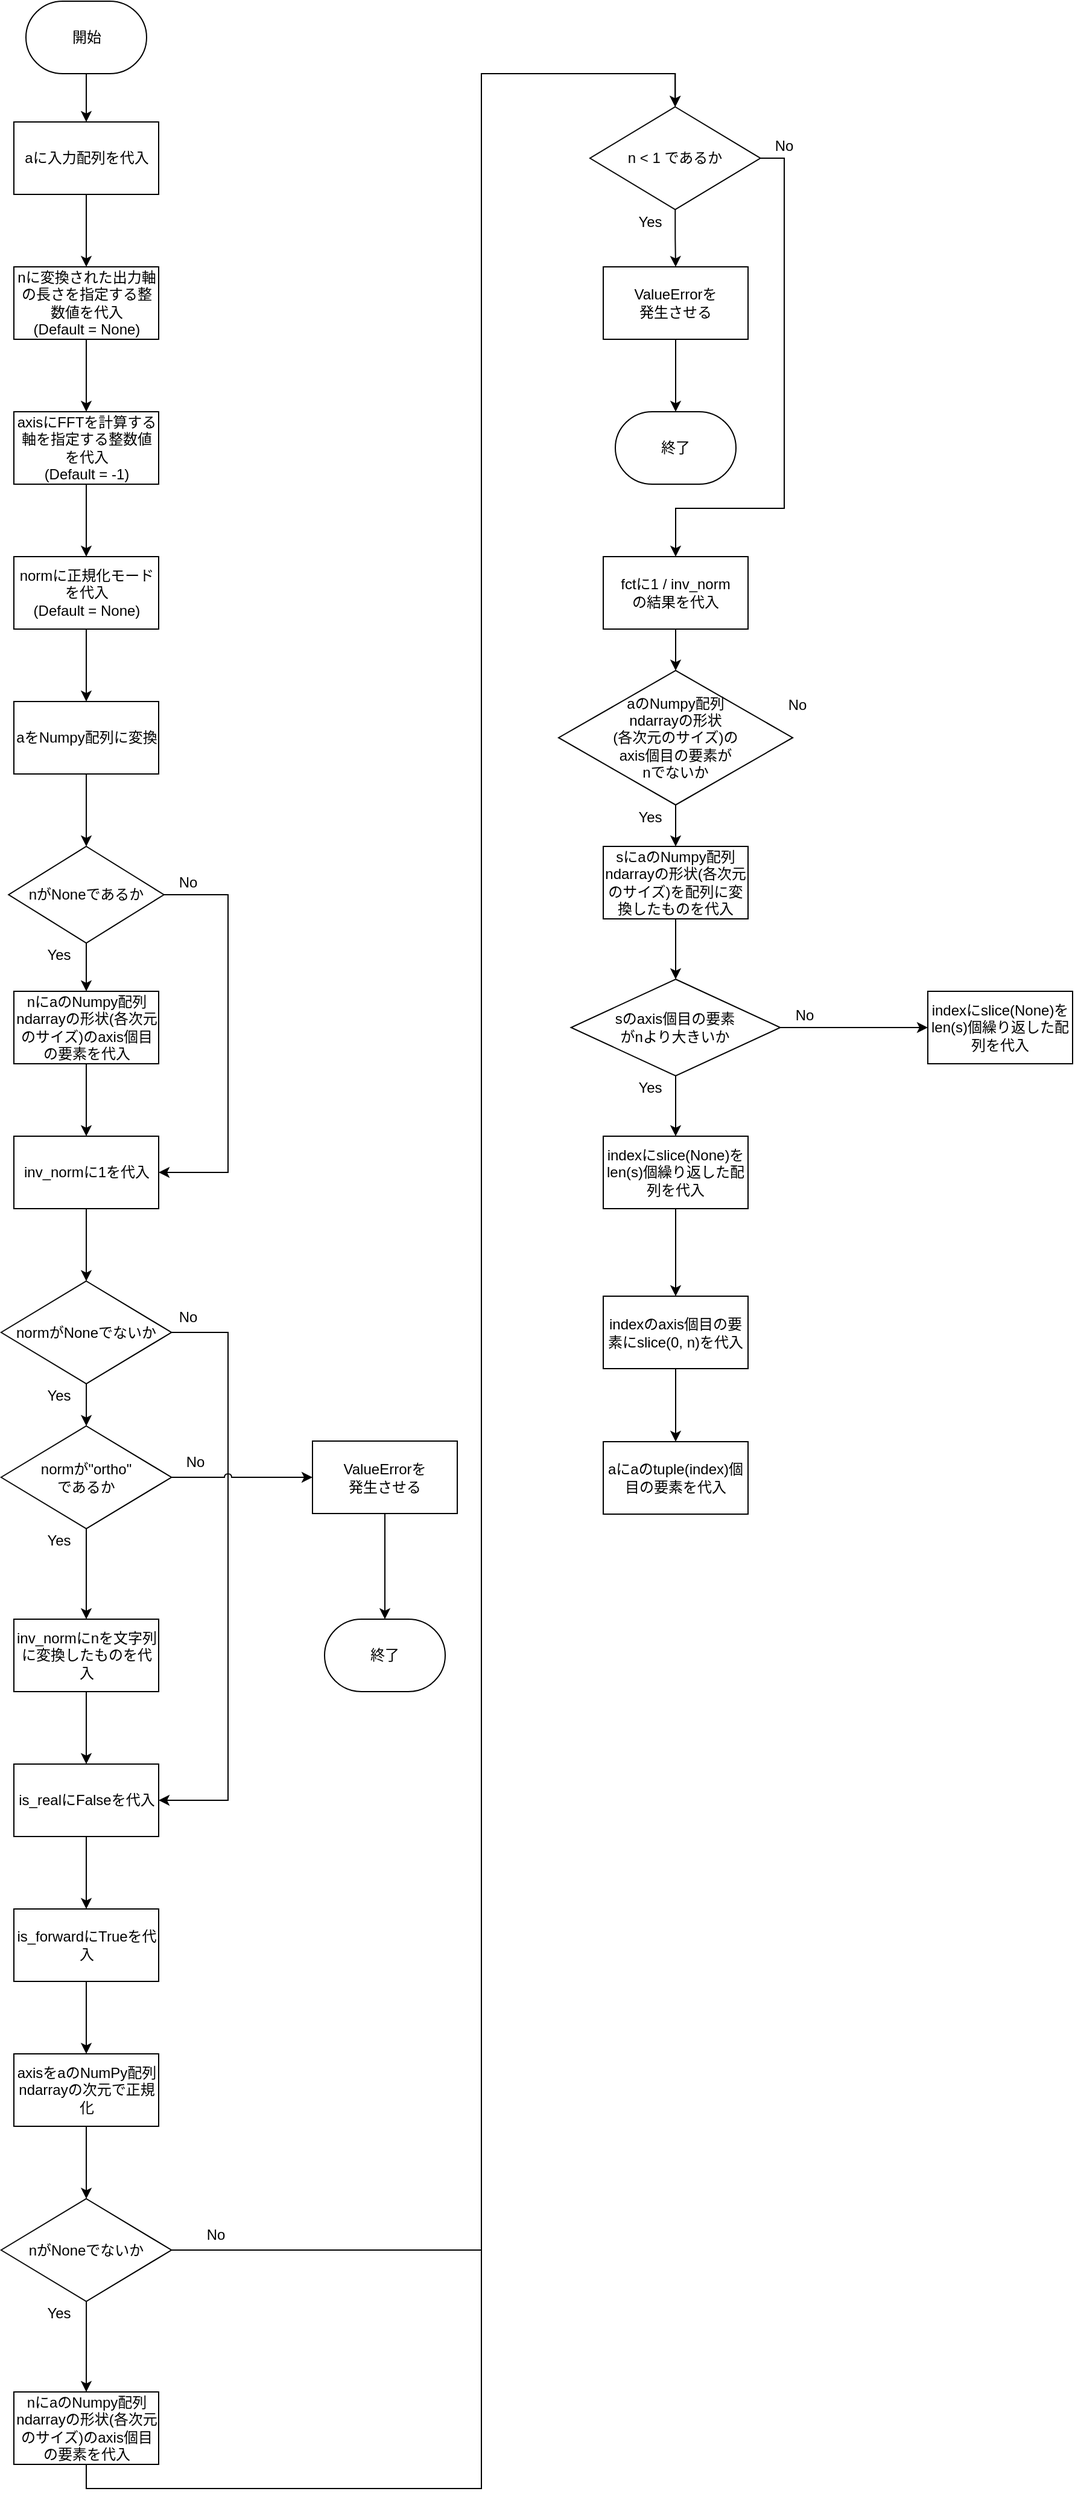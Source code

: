 <mxfile version="13.7.5" type="github">
  <diagram id="4SzmiEqQ7drfHOVqqRY8" name="ページ1">
    <mxGraphModel dx="1021" dy="581" grid="1" gridSize="10" guides="1" tooltips="1" connect="1" arrows="1" fold="1" page="1" pageScale="1" pageWidth="1654" pageHeight="2336" math="0" shadow="0">
      <root>
        <mxCell id="0" />
        <mxCell id="1" parent="0" />
        <mxCell id="G6NK2Zfw-yr9_gnZrluK-16" style="edgeStyle=orthogonalEdgeStyle;rounded=0;orthogonalLoop=1;jettySize=auto;html=1;entryX=0.5;entryY=0;entryDx=0;entryDy=0;strokeWidth=1;fontSize=12;" parent="1" source="G6NK2Zfw-yr9_gnZrluK-1" target="G6NK2Zfw-yr9_gnZrluK-14" edge="1">
          <mxGeometry relative="1" as="geometry" />
        </mxCell>
        <mxCell id="G6NK2Zfw-yr9_gnZrluK-1" value="開始" style="strokeWidth=1;html=1;shape=mxgraph.flowchart.terminator;whiteSpace=wrap;align=center;fontSize=12;" parent="1" vertex="1">
          <mxGeometry x="92.5" y="20" width="100" height="60" as="geometry" />
        </mxCell>
        <mxCell id="G6NK2Zfw-yr9_gnZrluK-12" style="edgeStyle=orthogonalEdgeStyle;rounded=0;orthogonalLoop=1;jettySize=auto;html=1;entryX=0.5;entryY=0;entryDx=0;entryDy=0;entryPerimeter=0;strokeWidth=1;fontSize=12;" parent="1" source="G6NK2Zfw-yr9_gnZrluK-7" target="G6NK2Zfw-yr9_gnZrluK-11" edge="1">
          <mxGeometry relative="1" as="geometry" />
        </mxCell>
        <mxCell id="G6NK2Zfw-yr9_gnZrluK-7" value="aをNumpy配列に変換" style="rounded=0;whiteSpace=wrap;html=1;strokeWidth=1;fontSize=12;" parent="1" vertex="1">
          <mxGeometry x="82.5" y="600" width="120" height="60" as="geometry" />
        </mxCell>
        <mxCell id="G6NK2Zfw-yr9_gnZrluK-29" style="edgeStyle=orthogonalEdgeStyle;rounded=0;orthogonalLoop=1;jettySize=auto;html=1;entryX=0.5;entryY=0;entryDx=0;entryDy=0;strokeWidth=1;fontSize=12;" parent="1" source="G6NK2Zfw-yr9_gnZrluK-11" target="G6NK2Zfw-yr9_gnZrluK-28" edge="1">
          <mxGeometry relative="1" as="geometry" />
        </mxCell>
        <mxCell id="DTMjtAI88cDE44Hb-UYE-17" style="edgeStyle=orthogonalEdgeStyle;rounded=0;jumpStyle=arc;orthogonalLoop=1;jettySize=auto;html=1;entryX=1;entryY=0.5;entryDx=0;entryDy=0;strokeWidth=1;fontSize=12;exitX=1;exitY=0.5;exitDx=0;exitDy=0;exitPerimeter=0;" parent="1" source="G6NK2Zfw-yr9_gnZrluK-11" target="G6NK2Zfw-yr9_gnZrluK-31" edge="1">
          <mxGeometry relative="1" as="geometry">
            <Array as="points">
              <mxPoint x="260" y="760" />
              <mxPoint x="260" y="990" />
            </Array>
          </mxGeometry>
        </mxCell>
        <mxCell id="G6NK2Zfw-yr9_gnZrluK-11" value="nがNoneであるか" style="strokeWidth=1;html=1;shape=mxgraph.flowchart.decision;whiteSpace=wrap;align=center;fontSize=12;" parent="1" vertex="1">
          <mxGeometry x="78.14" y="720" width="128.75" height="80" as="geometry" />
        </mxCell>
        <mxCell id="G6NK2Zfw-yr9_gnZrluK-17" style="edgeStyle=orthogonalEdgeStyle;rounded=0;orthogonalLoop=1;jettySize=auto;html=1;entryX=0.5;entryY=0;entryDx=0;entryDy=0;strokeWidth=1;fontSize=12;" parent="1" source="G6NK2Zfw-yr9_gnZrluK-14" target="G6NK2Zfw-yr9_gnZrluK-15" edge="1">
          <mxGeometry relative="1" as="geometry" />
        </mxCell>
        <mxCell id="G6NK2Zfw-yr9_gnZrluK-14" value="aに入力配列を代入" style="rounded=0;whiteSpace=wrap;html=1;align=center;strokeWidth=1;fontSize=12;" parent="1" vertex="1">
          <mxGeometry x="82.5" y="120" width="120" height="60" as="geometry" />
        </mxCell>
        <mxCell id="G6NK2Zfw-yr9_gnZrluK-22" style="edgeStyle=orthogonalEdgeStyle;rounded=0;orthogonalLoop=1;jettySize=auto;html=1;entryX=0.5;entryY=0;entryDx=0;entryDy=0;strokeWidth=1;fontSize=12;" parent="1" source="G6NK2Zfw-yr9_gnZrluK-15" target="G6NK2Zfw-yr9_gnZrluK-18" edge="1">
          <mxGeometry relative="1" as="geometry" />
        </mxCell>
        <mxCell id="G6NK2Zfw-yr9_gnZrluK-15" value="nに変換された出力軸の長さを指定する整数値を代入&lt;br style=&quot;font-size: 12px;&quot;&gt;(Default = None)" style="rounded=0;whiteSpace=wrap;html=1;align=center;strokeWidth=1;fontSize=12;" parent="1" vertex="1">
          <mxGeometry x="82.51" y="240" width="120" height="60" as="geometry" />
        </mxCell>
        <mxCell id="G6NK2Zfw-yr9_gnZrluK-25" style="edgeStyle=orthogonalEdgeStyle;rounded=0;orthogonalLoop=1;jettySize=auto;html=1;entryX=0.5;entryY=0;entryDx=0;entryDy=0;strokeWidth=1;fontSize=12;" parent="1" source="G6NK2Zfw-yr9_gnZrluK-18" target="G6NK2Zfw-yr9_gnZrluK-19" edge="1">
          <mxGeometry relative="1" as="geometry" />
        </mxCell>
        <mxCell id="G6NK2Zfw-yr9_gnZrluK-18" value="axisにFFTを計算する軸を指定する整数値を代入&lt;br style=&quot;font-size: 12px;&quot;&gt;(Default = -1)" style="rounded=0;whiteSpace=wrap;html=1;align=center;strokeWidth=1;fontSize=12;" parent="1" vertex="1">
          <mxGeometry x="82.5" y="360" width="120" height="60" as="geometry" />
        </mxCell>
        <mxCell id="G6NK2Zfw-yr9_gnZrluK-27" style="edgeStyle=orthogonalEdgeStyle;rounded=0;orthogonalLoop=1;jettySize=auto;html=1;entryX=0.5;entryY=0;entryDx=0;entryDy=0;strokeWidth=1;fontSize=12;" parent="1" source="G6NK2Zfw-yr9_gnZrluK-19" target="G6NK2Zfw-yr9_gnZrluK-7" edge="1">
          <mxGeometry relative="1" as="geometry" />
        </mxCell>
        <mxCell id="G6NK2Zfw-yr9_gnZrluK-19" value="normに正規化モードを代入&lt;br style=&quot;font-size: 12px;&quot;&gt;(Default = None)" style="rounded=0;whiteSpace=wrap;html=1;align=center;strokeWidth=1;fontSize=12;" parent="1" vertex="1">
          <mxGeometry x="82.5" y="480" width="120" height="60" as="geometry" />
        </mxCell>
        <mxCell id="G6NK2Zfw-yr9_gnZrluK-32" style="edgeStyle=orthogonalEdgeStyle;rounded=0;orthogonalLoop=1;jettySize=auto;html=1;entryX=0.5;entryY=0;entryDx=0;entryDy=0;strokeWidth=1;fontSize=12;" parent="1" source="G6NK2Zfw-yr9_gnZrluK-28" target="G6NK2Zfw-yr9_gnZrluK-31" edge="1">
          <mxGeometry relative="1" as="geometry" />
        </mxCell>
        <mxCell id="G6NK2Zfw-yr9_gnZrluK-28" value="nにaのNumpy配列ndarrayの形状(各次元のサイズ)のaxis個目の要素を代入" style="rounded=0;whiteSpace=wrap;html=1;align=center;strokeWidth=1;fontSize=12;" parent="1" vertex="1">
          <mxGeometry x="82.51" y="840" width="120" height="60" as="geometry" />
        </mxCell>
        <mxCell id="G6NK2Zfw-yr9_gnZrluK-30" value="Yes" style="text;html=1;strokeColor=none;fillColor=none;align=center;verticalAlign=middle;whiteSpace=wrap;rounded=0;strokeWidth=1;" parent="1" vertex="1">
          <mxGeometry x="100" y="800" width="40" height="20" as="geometry" />
        </mxCell>
        <mxCell id="G6NK2Zfw-yr9_gnZrluK-35" style="edgeStyle=orthogonalEdgeStyle;rounded=0;orthogonalLoop=1;jettySize=auto;html=1;entryX=0.5;entryY=0;entryDx=0;entryDy=0;entryPerimeter=0;strokeWidth=1;fontSize=12;" parent="1" source="G6NK2Zfw-yr9_gnZrluK-31" target="G6NK2Zfw-yr9_gnZrluK-33" edge="1">
          <mxGeometry relative="1" as="geometry" />
        </mxCell>
        <mxCell id="G6NK2Zfw-yr9_gnZrluK-31" value="&lt;span style=&quot;font-size: 12px;&quot;&gt;inv_normに1を代入&lt;/span&gt;" style="rounded=0;whiteSpace=wrap;html=1;align=center;strokeWidth=1;fontSize=12;fontStyle=0" parent="1" vertex="1">
          <mxGeometry x="82.51" y="960" width="120" height="60" as="geometry" />
        </mxCell>
        <mxCell id="DTMjtAI88cDE44Hb-UYE-11" value="" style="edgeStyle=orthogonalEdgeStyle;curved=1;rounded=0;jumpStyle=arc;orthogonalLoop=1;jettySize=auto;html=1;strokeWidth=1;fontSize=12;" parent="1" source="G6NK2Zfw-yr9_gnZrluK-33" target="DTMjtAI88cDE44Hb-UYE-1" edge="1">
          <mxGeometry relative="1" as="geometry" />
        </mxCell>
        <mxCell id="DTMjtAI88cDE44Hb-UYE-13" style="edgeStyle=orthogonalEdgeStyle;rounded=0;jumpStyle=arc;orthogonalLoop=1;jettySize=auto;html=1;entryX=1;entryY=0.5;entryDx=0;entryDy=0;strokeWidth=1;fontSize=12;exitX=1;exitY=0.5;exitDx=0;exitDy=0;exitPerimeter=0;" parent="1" source="G6NK2Zfw-yr9_gnZrluK-33" target="V38NZZYtjoJMfkaua9qU-11" edge="1">
          <mxGeometry relative="1" as="geometry">
            <Array as="points">
              <mxPoint x="260" y="1123" />
              <mxPoint x="260" y="1510" />
            </Array>
          </mxGeometry>
        </mxCell>
        <mxCell id="G6NK2Zfw-yr9_gnZrluK-33" value="normがNoneでないか" style="strokeWidth=1;html=1;shape=mxgraph.flowchart.decision;whiteSpace=wrap;align=center;fontSize=12;" parent="1" vertex="1">
          <mxGeometry x="71.89" y="1080" width="141.25" height="85" as="geometry" />
        </mxCell>
        <mxCell id="G6NK2Zfw-yr9_gnZrluK-39" value="Yes" style="text;html=1;strokeColor=none;fillColor=none;align=center;verticalAlign=middle;whiteSpace=wrap;rounded=0;strokeWidth=1;" parent="1" vertex="1">
          <mxGeometry x="100" y="1165" width="40" height="20" as="geometry" />
        </mxCell>
        <mxCell id="G6NK2Zfw-yr9_gnZrluK-40" value="Yes" style="text;html=1;strokeColor=none;fillColor=none;align=center;verticalAlign=middle;whiteSpace=wrap;rounded=0;strokeWidth=1;" parent="1" vertex="1">
          <mxGeometry x="100" y="1285" width="40" height="20" as="geometry" />
        </mxCell>
        <mxCell id="DsPjFmS-Iu0r8D44KtKZ-2" style="edgeStyle=orthogonalEdgeStyle;rounded=0;orthogonalLoop=1;jettySize=auto;html=1;strokeWidth=1;fontSize=12;" parent="1" source="G6NK2Zfw-yr9_gnZrluK-41" target="V38NZZYtjoJMfkaua9qU-11" edge="1">
          <mxGeometry relative="1" as="geometry" />
        </mxCell>
        <mxCell id="G6NK2Zfw-yr9_gnZrluK-41" value="inv_normにnを文字列に変換したものを代入" style="rounded=0;whiteSpace=wrap;html=1;align=center;strokeWidth=1;fontSize=12;" parent="1" vertex="1">
          <mxGeometry x="82.51" y="1360" width="120" height="60" as="geometry" />
        </mxCell>
        <mxCell id="V38NZZYtjoJMfkaua9qU-3" value="No" style="text;html=1;strokeColor=none;fillColor=none;align=center;verticalAlign=middle;whiteSpace=wrap;rounded=0;strokeWidth=1;" parent="1" vertex="1">
          <mxGeometry x="206.89" y="740" width="40" height="20" as="geometry" />
        </mxCell>
        <mxCell id="V38NZZYtjoJMfkaua9qU-7" value="No" style="text;html=1;strokeColor=none;fillColor=none;align=center;verticalAlign=middle;whiteSpace=wrap;rounded=0;strokeWidth=1;" parent="1" vertex="1">
          <mxGeometry x="206.89" y="1100" width="40" height="20" as="geometry" />
        </mxCell>
        <mxCell id="V38NZZYtjoJMfkaua9qU-8" value="No" style="text;html=1;strokeColor=none;fillColor=none;align=center;verticalAlign=middle;whiteSpace=wrap;rounded=0;strokeWidth=1;" parent="1" vertex="1">
          <mxGeometry x="213.13" y="1220" width="40" height="20" as="geometry" />
        </mxCell>
        <mxCell id="k9I6KooZx5t5noIyQbYj-2" style="edgeStyle=orthogonalEdgeStyle;rounded=0;orthogonalLoop=1;jettySize=auto;html=1;" edge="1" parent="1" source="V38NZZYtjoJMfkaua9qU-11" target="k9I6KooZx5t5noIyQbYj-1">
          <mxGeometry relative="1" as="geometry" />
        </mxCell>
        <mxCell id="V38NZZYtjoJMfkaua9qU-11" value="is_realにFalseを代入" style="rounded=0;whiteSpace=wrap;html=1;strokeWidth=1;fontSize=12;" parent="1" vertex="1">
          <mxGeometry x="82.51" y="1480" width="120" height="60" as="geometry" />
        </mxCell>
        <mxCell id="DTMjtAI88cDE44Hb-UYE-2" style="edgeStyle=orthogonalEdgeStyle;rounded=0;orthogonalLoop=1;jettySize=auto;html=1;entryX=0.5;entryY=0;entryDx=0;entryDy=0;fontSize=12;exitX=0.5;exitY=1;exitDx=0;exitDy=0;exitPerimeter=0;strokeWidth=1;" parent="1" source="DTMjtAI88cDE44Hb-UYE-1" target="G6NK2Zfw-yr9_gnZrluK-41" edge="1">
          <mxGeometry relative="1" as="geometry" />
        </mxCell>
        <mxCell id="DTMjtAI88cDE44Hb-UYE-14" style="edgeStyle=orthogonalEdgeStyle;rounded=0;jumpStyle=arc;orthogonalLoop=1;jettySize=auto;html=1;entryX=0;entryY=0.5;entryDx=0;entryDy=0;strokeWidth=1;fontSize=12;" parent="1" source="DTMjtAI88cDE44Hb-UYE-1" target="DTMjtAI88cDE44Hb-UYE-4" edge="1">
          <mxGeometry relative="1" as="geometry" />
        </mxCell>
        <mxCell id="DTMjtAI88cDE44Hb-UYE-1" value="normが&quot;ortho&quot;&lt;br&gt;であるか" style="strokeWidth=1;html=1;shape=mxgraph.flowchart.decision;whiteSpace=wrap;align=center;fontSize=12;" parent="1" vertex="1">
          <mxGeometry x="71.89" y="1200" width="141.25" height="85" as="geometry" />
        </mxCell>
        <mxCell id="DTMjtAI88cDE44Hb-UYE-9" style="edgeStyle=orthogonalEdgeStyle;rounded=0;orthogonalLoop=1;jettySize=auto;html=1;fontSize=12;strokeWidth=1;" parent="1" source="DTMjtAI88cDE44Hb-UYE-4" target="DTMjtAI88cDE44Hb-UYE-8" edge="1">
          <mxGeometry relative="1" as="geometry" />
        </mxCell>
        <mxCell id="DTMjtAI88cDE44Hb-UYE-4" value="ValueErrorを&lt;br&gt;発生させる" style="rounded=0;whiteSpace=wrap;html=1;fontSize=12;fontStyle=0;strokeWidth=1;" parent="1" vertex="1">
          <mxGeometry x="330" y="1212.5" width="120" height="60" as="geometry" />
        </mxCell>
        <mxCell id="DTMjtAI88cDE44Hb-UYE-8" value="終了" style="strokeWidth=1;html=1;shape=mxgraph.flowchart.terminator;whiteSpace=wrap;fontSize=12;" parent="1" vertex="1">
          <mxGeometry x="340" y="1360" width="100" height="60" as="geometry" />
        </mxCell>
        <mxCell id="k9I6KooZx5t5noIyQbYj-4" style="edgeStyle=orthogonalEdgeStyle;rounded=0;orthogonalLoop=1;jettySize=auto;html=1;exitX=0.5;exitY=1;exitDx=0;exitDy=0;entryX=0.5;entryY=0;entryDx=0;entryDy=0;" edge="1" parent="1" source="k9I6KooZx5t5noIyQbYj-1" target="k9I6KooZx5t5noIyQbYj-3">
          <mxGeometry relative="1" as="geometry" />
        </mxCell>
        <mxCell id="k9I6KooZx5t5noIyQbYj-1" value="is_forwardにTrueを代入" style="rounded=0;whiteSpace=wrap;html=1;" vertex="1" parent="1">
          <mxGeometry x="82.51" y="1600" width="120" height="60" as="geometry" />
        </mxCell>
        <mxCell id="k9I6KooZx5t5noIyQbYj-8" style="edgeStyle=orthogonalEdgeStyle;rounded=0;orthogonalLoop=1;jettySize=auto;html=1;" edge="1" parent="1" source="k9I6KooZx5t5noIyQbYj-3" target="k9I6KooZx5t5noIyQbYj-5">
          <mxGeometry relative="1" as="geometry" />
        </mxCell>
        <mxCell id="k9I6KooZx5t5noIyQbYj-3" value="axisをaのNumPy配列ndarrayの次元で正規化" style="rounded=0;whiteSpace=wrap;html=1;" vertex="1" parent="1">
          <mxGeometry x="82.51" y="1720" width="120" height="60" as="geometry" />
        </mxCell>
        <mxCell id="k9I6KooZx5t5noIyQbYj-9" style="edgeStyle=orthogonalEdgeStyle;rounded=0;orthogonalLoop=1;jettySize=auto;html=1;entryX=0.5;entryY=0;entryDx=0;entryDy=0;" edge="1" parent="1" source="k9I6KooZx5t5noIyQbYj-5" target="k9I6KooZx5t5noIyQbYj-7">
          <mxGeometry relative="1" as="geometry" />
        </mxCell>
        <mxCell id="k9I6KooZx5t5noIyQbYj-16" style="edgeStyle=orthogonalEdgeStyle;rounded=0;orthogonalLoop=1;jettySize=auto;html=1;entryX=0.5;entryY=0;entryDx=0;entryDy=0;entryPerimeter=0;" edge="1" parent="1" source="k9I6KooZx5t5noIyQbYj-5" target="k9I6KooZx5t5noIyQbYj-14">
          <mxGeometry relative="1" as="geometry">
            <Array as="points">
              <mxPoint x="470" y="1883" />
              <mxPoint x="470" y="80" />
              <mxPoint x="631" y="80" />
            </Array>
          </mxGeometry>
        </mxCell>
        <mxCell id="k9I6KooZx5t5noIyQbYj-5" value="nがNoneでないか" style="strokeWidth=1;html=1;shape=mxgraph.flowchart.decision;whiteSpace=wrap;align=center;fontSize=12;" vertex="1" parent="1">
          <mxGeometry x="71.88" y="1840" width="141.25" height="85" as="geometry" />
        </mxCell>
        <mxCell id="k9I6KooZx5t5noIyQbYj-15" style="edgeStyle=orthogonalEdgeStyle;rounded=0;orthogonalLoop=1;jettySize=auto;html=1;entryX=0.5;entryY=0;entryDx=0;entryDy=0;entryPerimeter=0;exitX=0.5;exitY=1;exitDx=0;exitDy=0;" edge="1" parent="1" source="k9I6KooZx5t5noIyQbYj-7" target="k9I6KooZx5t5noIyQbYj-14">
          <mxGeometry relative="1" as="geometry">
            <Array as="points">
              <mxPoint x="143" y="2080" />
              <mxPoint x="470" y="2080" />
              <mxPoint x="470" y="80" />
              <mxPoint x="631" y="80" />
            </Array>
          </mxGeometry>
        </mxCell>
        <mxCell id="k9I6KooZx5t5noIyQbYj-7" value="nにaのNumpy配列ndarrayの形状(各次元のサイズ)のaxis個目の要素を代入" style="rounded=0;whiteSpace=wrap;html=1;align=center;strokeWidth=1;fontSize=12;" vertex="1" parent="1">
          <mxGeometry x="82.5" y="2000" width="120" height="60" as="geometry" />
        </mxCell>
        <mxCell id="k9I6KooZx5t5noIyQbYj-10" value="Yes" style="text;html=1;strokeColor=none;fillColor=none;align=center;verticalAlign=middle;whiteSpace=wrap;rounded=0;strokeWidth=1;" vertex="1" parent="1">
          <mxGeometry x="100" y="1925" width="40" height="20" as="geometry" />
        </mxCell>
        <mxCell id="k9I6KooZx5t5noIyQbYj-11" value="No" style="text;html=1;strokeColor=none;fillColor=none;align=center;verticalAlign=middle;whiteSpace=wrap;rounded=0;strokeWidth=1;" vertex="1" parent="1">
          <mxGeometry x="230" y="1860" width="40" height="20" as="geometry" />
        </mxCell>
        <mxCell id="k9I6KooZx5t5noIyQbYj-20" style="edgeStyle=orthogonalEdgeStyle;rounded=0;orthogonalLoop=1;jettySize=auto;html=1;" edge="1" parent="1" source="k9I6KooZx5t5noIyQbYj-14" target="k9I6KooZx5t5noIyQbYj-18">
          <mxGeometry relative="1" as="geometry" />
        </mxCell>
        <mxCell id="k9I6KooZx5t5noIyQbYj-23" style="edgeStyle=orthogonalEdgeStyle;rounded=0;orthogonalLoop=1;jettySize=auto;html=1;entryX=0.5;entryY=0;entryDx=0;entryDy=0;exitX=1;exitY=0.5;exitDx=0;exitDy=0;exitPerimeter=0;" edge="1" parent="1" source="k9I6KooZx5t5noIyQbYj-14" target="k9I6KooZx5t5noIyQbYj-22">
          <mxGeometry relative="1" as="geometry">
            <Array as="points">
              <mxPoint x="721" y="150" />
              <mxPoint x="721" y="440" />
              <mxPoint x="631" y="440" />
            </Array>
          </mxGeometry>
        </mxCell>
        <mxCell id="k9I6KooZx5t5noIyQbYj-14" value="n &amp;lt; 1 であるか" style="strokeWidth=1;html=1;shape=mxgraph.flowchart.decision;whiteSpace=wrap;align=center;fontSize=12;" vertex="1" parent="1">
          <mxGeometry x="560" y="107.5" width="141.25" height="85" as="geometry" />
        </mxCell>
        <mxCell id="k9I6KooZx5t5noIyQbYj-21" style="edgeStyle=orthogonalEdgeStyle;rounded=0;orthogonalLoop=1;jettySize=auto;html=1;" edge="1" parent="1" source="k9I6KooZx5t5noIyQbYj-18" target="k9I6KooZx5t5noIyQbYj-19">
          <mxGeometry relative="1" as="geometry" />
        </mxCell>
        <mxCell id="k9I6KooZx5t5noIyQbYj-18" value="&lt;span&gt;ValueErrorを&lt;/span&gt;&lt;br&gt;&lt;span&gt;発生させる&lt;/span&gt;" style="rounded=0;whiteSpace=wrap;html=1;" vertex="1" parent="1">
          <mxGeometry x="571" y="240" width="120" height="60" as="geometry" />
        </mxCell>
        <mxCell id="k9I6KooZx5t5noIyQbYj-19" value="終了" style="strokeWidth=1;html=1;shape=mxgraph.flowchart.terminator;whiteSpace=wrap;fontSize=12;" vertex="1" parent="1">
          <mxGeometry x="581" y="360" width="100" height="60" as="geometry" />
        </mxCell>
        <mxCell id="k9I6KooZx5t5noIyQbYj-34" style="edgeStyle=orthogonalEdgeStyle;rounded=0;orthogonalLoop=1;jettySize=auto;html=1;" edge="1" parent="1" source="k9I6KooZx5t5noIyQbYj-22" target="k9I6KooZx5t5noIyQbYj-27">
          <mxGeometry relative="1" as="geometry" />
        </mxCell>
        <mxCell id="k9I6KooZx5t5noIyQbYj-22" value="fctに1 / inv_norm&lt;br&gt;の結果を代入" style="rounded=0;whiteSpace=wrap;html=1;" vertex="1" parent="1">
          <mxGeometry x="571" y="480" width="120" height="60" as="geometry" />
        </mxCell>
        <mxCell id="k9I6KooZx5t5noIyQbYj-25" value="Yes" style="text;html=1;strokeColor=none;fillColor=none;align=center;verticalAlign=middle;whiteSpace=wrap;rounded=0;strokeWidth=1;" vertex="1" parent="1">
          <mxGeometry x="590" y="192.5" width="40" height="20" as="geometry" />
        </mxCell>
        <mxCell id="k9I6KooZx5t5noIyQbYj-26" value="No" style="text;html=1;strokeColor=none;fillColor=none;align=center;verticalAlign=middle;whiteSpace=wrap;rounded=0;strokeWidth=1;" vertex="1" parent="1">
          <mxGeometry x="701.25" y="130" width="40" height="20" as="geometry" />
        </mxCell>
        <mxCell id="k9I6KooZx5t5noIyQbYj-32" style="edgeStyle=orthogonalEdgeStyle;rounded=0;orthogonalLoop=1;jettySize=auto;html=1;entryX=0.5;entryY=0;entryDx=0;entryDy=0;" edge="1" parent="1" source="k9I6KooZx5t5noIyQbYj-27" target="k9I6KooZx5t5noIyQbYj-30">
          <mxGeometry relative="1" as="geometry" />
        </mxCell>
        <mxCell id="k9I6KooZx5t5noIyQbYj-27" value="aのNumpy配列&lt;br&gt;ndarrayの形状&lt;br&gt;(各次元のサイズ)の&lt;br&gt;axis個目の要素が&lt;br&gt;nでないか" style="strokeWidth=1;html=1;shape=mxgraph.flowchart.decision;whiteSpace=wrap;align=center;fontSize=12;" vertex="1" parent="1">
          <mxGeometry x="534" y="574.37" width="194" height="111.25" as="geometry" />
        </mxCell>
        <mxCell id="k9I6KooZx5t5noIyQbYj-28" value="Yes" style="text;html=1;strokeColor=none;fillColor=none;align=center;verticalAlign=middle;whiteSpace=wrap;rounded=0;strokeWidth=1;" vertex="1" parent="1">
          <mxGeometry x="590" y="685.63" width="40" height="20" as="geometry" />
        </mxCell>
        <mxCell id="k9I6KooZx5t5noIyQbYj-29" value="No" style="text;html=1;strokeColor=none;fillColor=none;align=center;verticalAlign=middle;whiteSpace=wrap;rounded=0;strokeWidth=1;" vertex="1" parent="1">
          <mxGeometry x="712.25" y="592.5" width="40" height="20" as="geometry" />
        </mxCell>
        <mxCell id="k9I6KooZx5t5noIyQbYj-42" style="edgeStyle=orthogonalEdgeStyle;rounded=0;orthogonalLoop=1;jettySize=auto;html=1;entryX=0.5;entryY=0;entryDx=0;entryDy=0;entryPerimeter=0;" edge="1" parent="1" source="k9I6KooZx5t5noIyQbYj-30" target="k9I6KooZx5t5noIyQbYj-35">
          <mxGeometry relative="1" as="geometry" />
        </mxCell>
        <mxCell id="k9I6KooZx5t5noIyQbYj-30" value="sにaのNumpy配列ndarrayの形状(各次元のサイズ)を配列に変換したものを代入" style="rounded=0;whiteSpace=wrap;html=1;" vertex="1" parent="1">
          <mxGeometry x="571" y="720" width="120" height="60" as="geometry" />
        </mxCell>
        <mxCell id="k9I6KooZx5t5noIyQbYj-41" style="edgeStyle=orthogonalEdgeStyle;rounded=0;orthogonalLoop=1;jettySize=auto;html=1;" edge="1" parent="1" source="k9I6KooZx5t5noIyQbYj-35" target="k9I6KooZx5t5noIyQbYj-39">
          <mxGeometry relative="1" as="geometry">
            <mxPoint x="640" y="960" as="targetPoint" />
          </mxGeometry>
        </mxCell>
        <mxCell id="k9I6KooZx5t5noIyQbYj-49" style="edgeStyle=orthogonalEdgeStyle;rounded=0;orthogonalLoop=1;jettySize=auto;html=1;entryX=0;entryY=0.5;entryDx=0;entryDy=0;" edge="1" parent="1" source="k9I6KooZx5t5noIyQbYj-35" target="k9I6KooZx5t5noIyQbYj-48">
          <mxGeometry relative="1" as="geometry" />
        </mxCell>
        <mxCell id="k9I6KooZx5t5noIyQbYj-35" value="sのaxis個目の要素&lt;br&gt;がnより大きいか" style="strokeWidth=1;html=1;shape=mxgraph.flowchart.decision;whiteSpace=wrap;align=center;fontSize=12;" vertex="1" parent="1">
          <mxGeometry x="544.31" y="830" width="173.37" height="80" as="geometry" />
        </mxCell>
        <mxCell id="k9I6KooZx5t5noIyQbYj-37" value="Yes" style="text;html=1;strokeColor=none;fillColor=none;align=center;verticalAlign=middle;whiteSpace=wrap;rounded=0;strokeWidth=1;" vertex="1" parent="1">
          <mxGeometry x="590" y="910.0" width="40" height="20" as="geometry" />
        </mxCell>
        <mxCell id="k9I6KooZx5t5noIyQbYj-38" value="No" style="text;html=1;strokeColor=none;fillColor=none;align=center;verticalAlign=middle;whiteSpace=wrap;rounded=0;strokeWidth=1;" vertex="1" parent="1">
          <mxGeometry x="717.68" y="850" width="40" height="20" as="geometry" />
        </mxCell>
        <mxCell id="k9I6KooZx5t5noIyQbYj-45" style="edgeStyle=orthogonalEdgeStyle;rounded=0;orthogonalLoop=1;jettySize=auto;html=1;entryX=0.5;entryY=0;entryDx=0;entryDy=0;" edge="1" parent="1" source="k9I6KooZx5t5noIyQbYj-39" target="k9I6KooZx5t5noIyQbYj-44">
          <mxGeometry relative="1" as="geometry" />
        </mxCell>
        <mxCell id="k9I6KooZx5t5noIyQbYj-39" value="indexにslice(None)をlen(s)個繰り返した配列を代入" style="rounded=0;whiteSpace=wrap;html=1;" vertex="1" parent="1">
          <mxGeometry x="571" y="960" width="120" height="60" as="geometry" />
        </mxCell>
        <mxCell id="k9I6KooZx5t5noIyQbYj-47" style="edgeStyle=orthogonalEdgeStyle;rounded=0;orthogonalLoop=1;jettySize=auto;html=1;entryX=0.5;entryY=0;entryDx=0;entryDy=0;" edge="1" parent="1" source="k9I6KooZx5t5noIyQbYj-44" target="k9I6KooZx5t5noIyQbYj-46">
          <mxGeometry relative="1" as="geometry" />
        </mxCell>
        <mxCell id="k9I6KooZx5t5noIyQbYj-44" value="indexのaxis個目の要素にslice(0, n)を代入" style="rounded=0;whiteSpace=wrap;html=1;" vertex="1" parent="1">
          <mxGeometry x="571" y="1092.5" width="120" height="60" as="geometry" />
        </mxCell>
        <mxCell id="k9I6KooZx5t5noIyQbYj-46" value="aにaのtuple(index)個目の要素を代入" style="rounded=0;whiteSpace=wrap;html=1;" vertex="1" parent="1">
          <mxGeometry x="571" y="1213" width="120" height="60" as="geometry" />
        </mxCell>
        <mxCell id="k9I6KooZx5t5noIyQbYj-48" value="indexにslice(None)をlen(s)個繰り返した配列を代入" style="rounded=0;whiteSpace=wrap;html=1;" vertex="1" parent="1">
          <mxGeometry x="840" y="840" width="120" height="60" as="geometry" />
        </mxCell>
      </root>
    </mxGraphModel>
  </diagram>
</mxfile>
